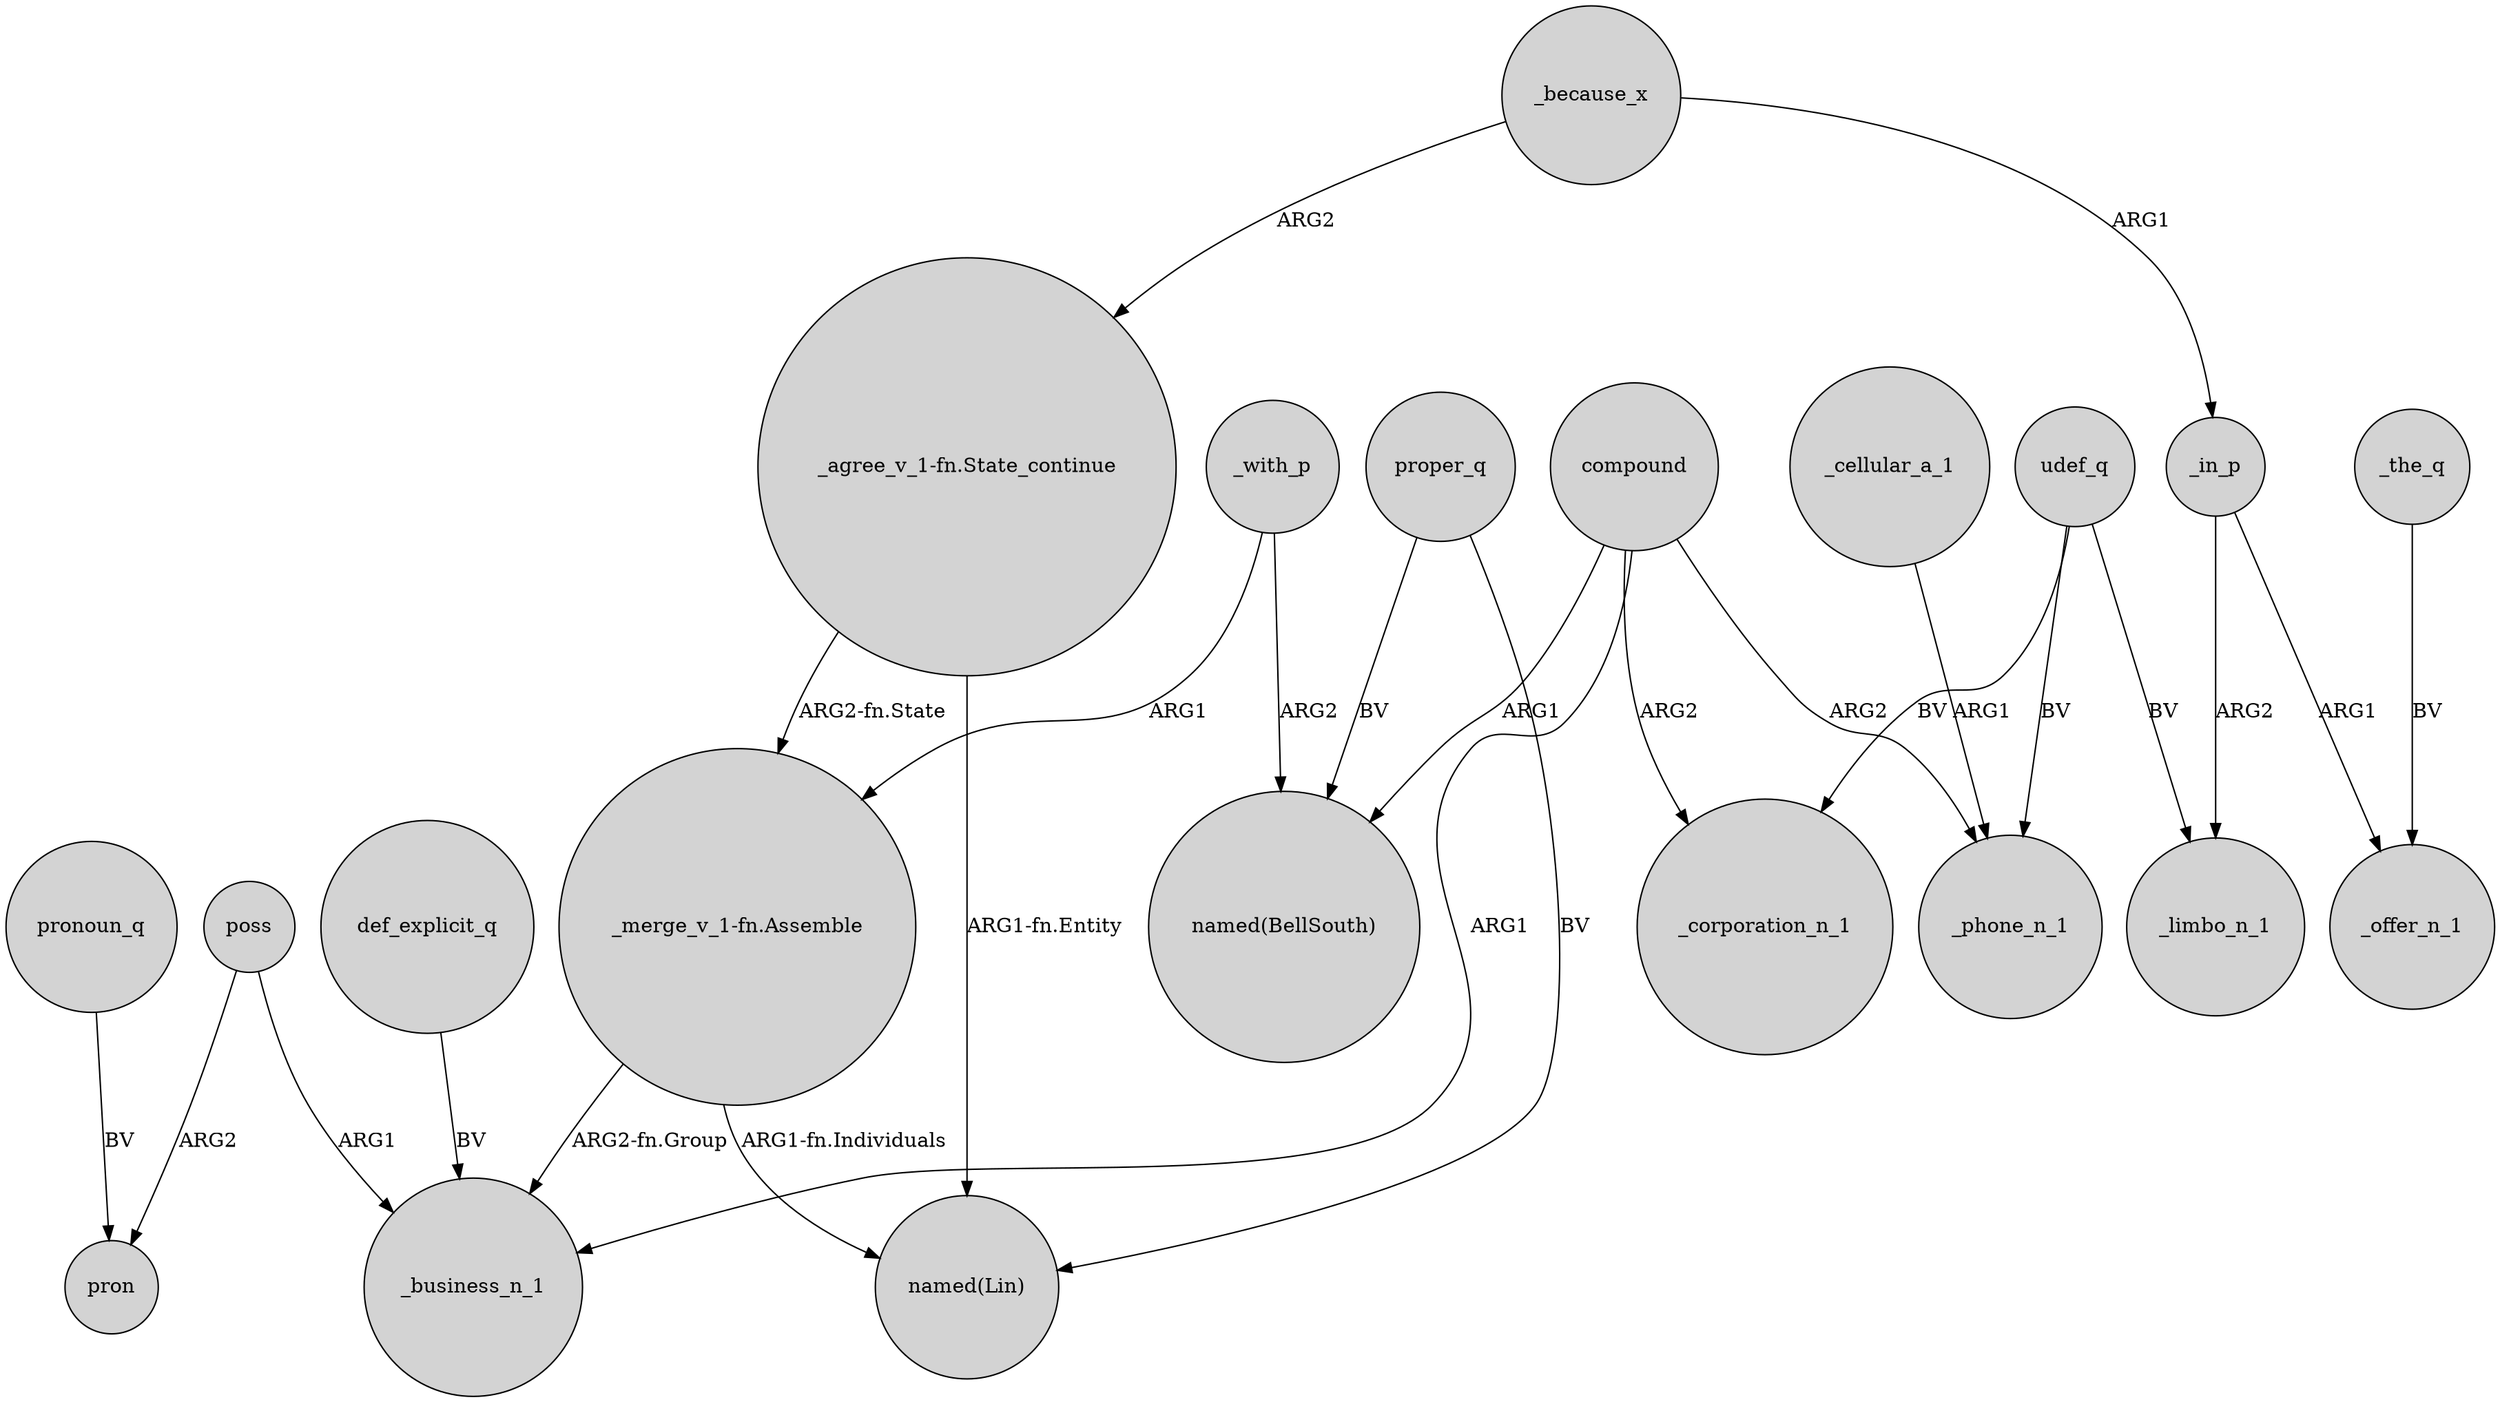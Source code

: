 digraph {
	node [shape=circle style=filled]
	def_explicit_q -> _business_n_1 [label=BV]
	_cellular_a_1 -> _phone_n_1 [label=ARG1]
	_because_x -> "_agree_v_1-fn.State_continue" [label=ARG2]
	poss -> _business_n_1 [label=ARG1]
	_in_p -> _limbo_n_1 [label=ARG2]
	_because_x -> _in_p [label=ARG1]
	compound -> _phone_n_1 [label=ARG2]
	"_merge_v_1-fn.Assemble" -> "named(Lin)" [label="ARG1-fn.Individuals"]
	_with_p -> "_merge_v_1-fn.Assemble" [label=ARG1]
	proper_q -> "named(Lin)" [label=BV]
	compound -> "named(BellSouth)" [label=ARG1]
	udef_q -> _phone_n_1 [label=BV]
	proper_q -> "named(BellSouth)" [label=BV]
	pronoun_q -> pron [label=BV]
	poss -> pron [label=ARG2]
	"_agree_v_1-fn.State_continue" -> "named(Lin)" [label="ARG1-fn.Entity"]
	"_merge_v_1-fn.Assemble" -> _business_n_1 [label="ARG2-fn.Group"]
	_the_q -> _offer_n_1 [label=BV]
	udef_q -> _limbo_n_1 [label=BV]
	compound -> _corporation_n_1 [label=ARG2]
	udef_q -> _corporation_n_1 [label=BV]
	compound -> _business_n_1 [label=ARG1]
	_in_p -> _offer_n_1 [label=ARG1]
	_with_p -> "named(BellSouth)" [label=ARG2]
	"_agree_v_1-fn.State_continue" -> "_merge_v_1-fn.Assemble" [label="ARG2-fn.State"]
}
